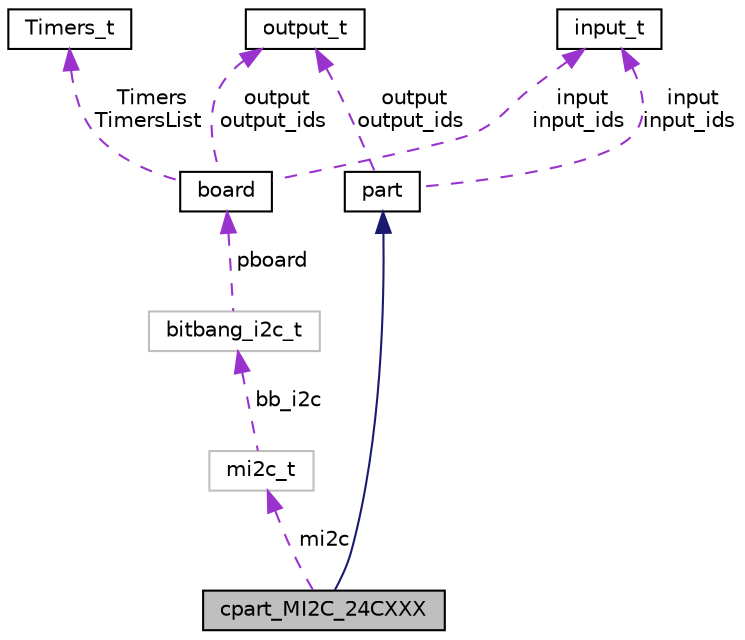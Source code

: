 digraph "cpart_MI2C_24CXXX"
{
 // LATEX_PDF_SIZE
  edge [fontname="Helvetica",fontsize="10",labelfontname="Helvetica",labelfontsize="10"];
  node [fontname="Helvetica",fontsize="10",shape=record];
  Node1 [label="cpart_MI2C_24CXXX",height=0.2,width=0.4,color="black", fillcolor="grey75", style="filled", fontcolor="black",tooltip=" "];
  Node2 -> Node1 [dir="back",color="midnightblue",fontsize="10",style="solid",fontname="Helvetica"];
  Node2 [label="part",height=0.2,width=0.4,color="black", fillcolor="white", style="filled",URL="$classpart.html",tooltip="PART class."];
  Node3 -> Node2 [dir="back",color="darkorchid3",fontsize="10",style="dashed",label=" input\ninput_ids" ,fontname="Helvetica"];
  Node3 [label="input_t",height=0.2,width=0.4,color="black", fillcolor="white", style="filled",URL="$structinput__t.html",tooltip="input map struct"];
  Node4 -> Node2 [dir="back",color="darkorchid3",fontsize="10",style="dashed",label=" output\noutput_ids" ,fontname="Helvetica"];
  Node4 [label="output_t",height=0.2,width=0.4,color="black", fillcolor="white", style="filled",URL="$structoutput__t.html",tooltip="output map struct"];
  Node5 -> Node1 [dir="back",color="darkorchid3",fontsize="10",style="dashed",label=" mi2c" ,fontname="Helvetica"];
  Node5 [label="mi2c_t",height=0.2,width=0.4,color="grey75", fillcolor="white", style="filled",URL="$structmi2c__t.html",tooltip=" "];
  Node6 -> Node5 [dir="back",color="darkorchid3",fontsize="10",style="dashed",label=" bb_i2c" ,fontname="Helvetica"];
  Node6 [label="bitbang_i2c_t",height=0.2,width=0.4,color="grey75", fillcolor="white", style="filled",URL="$structbitbang__i2c__t.html",tooltip=" "];
  Node7 -> Node6 [dir="back",color="darkorchid3",fontsize="10",style="dashed",label=" pboard" ,fontname="Helvetica"];
  Node7 [label="board",height=0.2,width=0.4,color="black", fillcolor="white", style="filled",URL="$classboard.html",tooltip="Board class."];
  Node3 -> Node7 [dir="back",color="darkorchid3",fontsize="10",style="dashed",label=" input\ninput_ids" ,fontname="Helvetica"];
  Node4 -> Node7 [dir="back",color="darkorchid3",fontsize="10",style="dashed",label=" output\noutput_ids" ,fontname="Helvetica"];
  Node8 -> Node7 [dir="back",color="darkorchid3",fontsize="10",style="dashed",label=" Timers\nTimersList" ,fontname="Helvetica"];
  Node8 [label="Timers_t",height=0.2,width=0.4,color="black", fillcolor="white", style="filled",URL="$struct_timers__t.html",tooltip="internal timer struct"];
}
